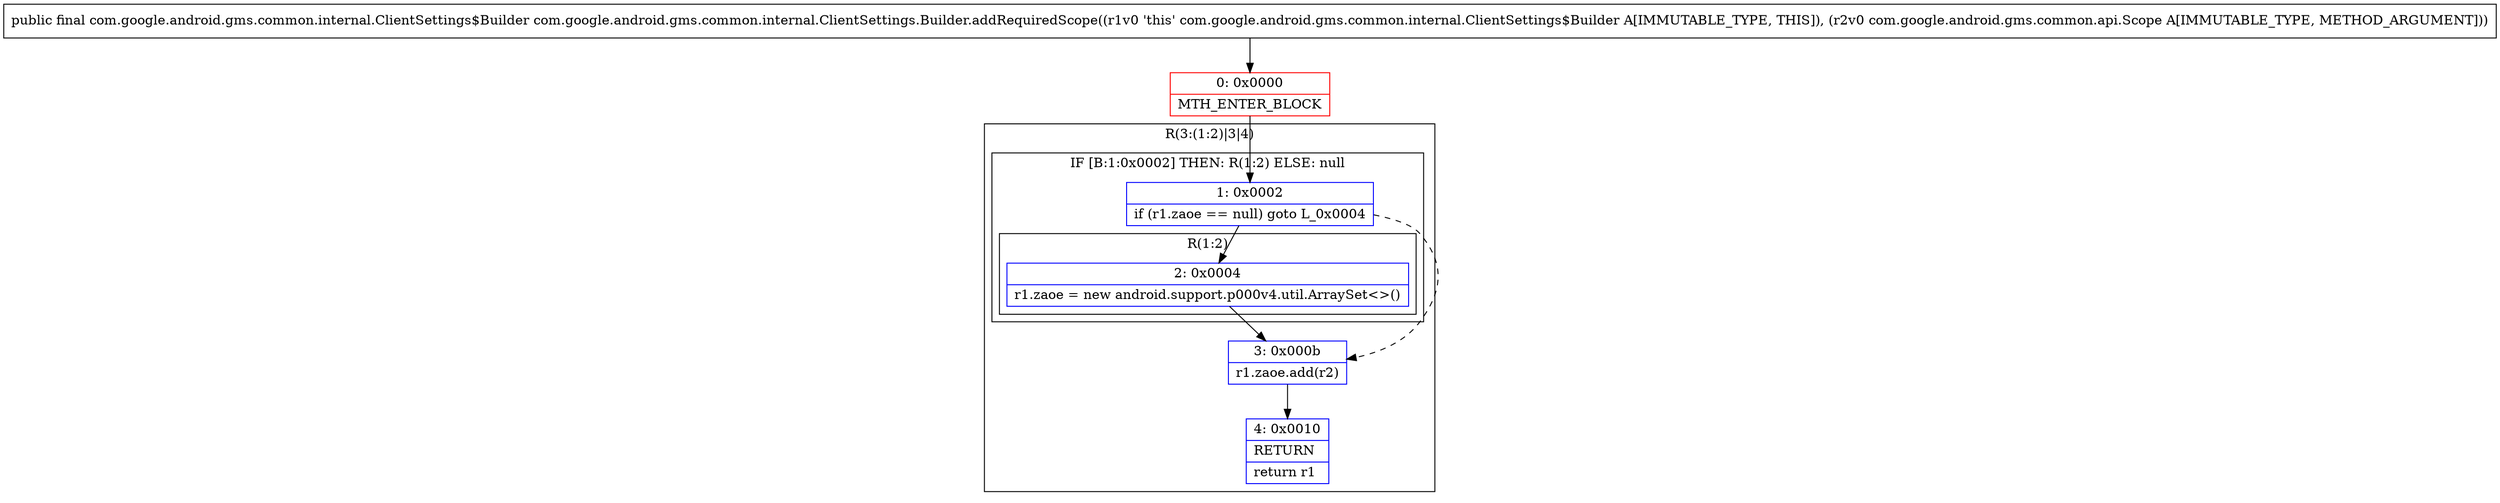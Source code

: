 digraph "CFG forcom.google.android.gms.common.internal.ClientSettings.Builder.addRequiredScope(Lcom\/google\/android\/gms\/common\/api\/Scope;)Lcom\/google\/android\/gms\/common\/internal\/ClientSettings$Builder;" {
subgraph cluster_Region_1243906370 {
label = "R(3:(1:2)|3|4)";
node [shape=record,color=blue];
subgraph cluster_IfRegion_2053271651 {
label = "IF [B:1:0x0002] THEN: R(1:2) ELSE: null";
node [shape=record,color=blue];
Node_1 [shape=record,label="{1\:\ 0x0002|if (r1.zaoe == null) goto L_0x0004\l}"];
subgraph cluster_Region_1549326433 {
label = "R(1:2)";
node [shape=record,color=blue];
Node_2 [shape=record,label="{2\:\ 0x0004|r1.zaoe = new android.support.p000v4.util.ArraySet\<\>()\l}"];
}
}
Node_3 [shape=record,label="{3\:\ 0x000b|r1.zaoe.add(r2)\l}"];
Node_4 [shape=record,label="{4\:\ 0x0010|RETURN\l|return r1\l}"];
}
Node_0 [shape=record,color=red,label="{0\:\ 0x0000|MTH_ENTER_BLOCK\l}"];
MethodNode[shape=record,label="{public final com.google.android.gms.common.internal.ClientSettings$Builder com.google.android.gms.common.internal.ClientSettings.Builder.addRequiredScope((r1v0 'this' com.google.android.gms.common.internal.ClientSettings$Builder A[IMMUTABLE_TYPE, THIS]), (r2v0 com.google.android.gms.common.api.Scope A[IMMUTABLE_TYPE, METHOD_ARGUMENT])) }"];
MethodNode -> Node_0;
Node_1 -> Node_2;
Node_1 -> Node_3[style=dashed];
Node_2 -> Node_3;
Node_3 -> Node_4;
Node_0 -> Node_1;
}

